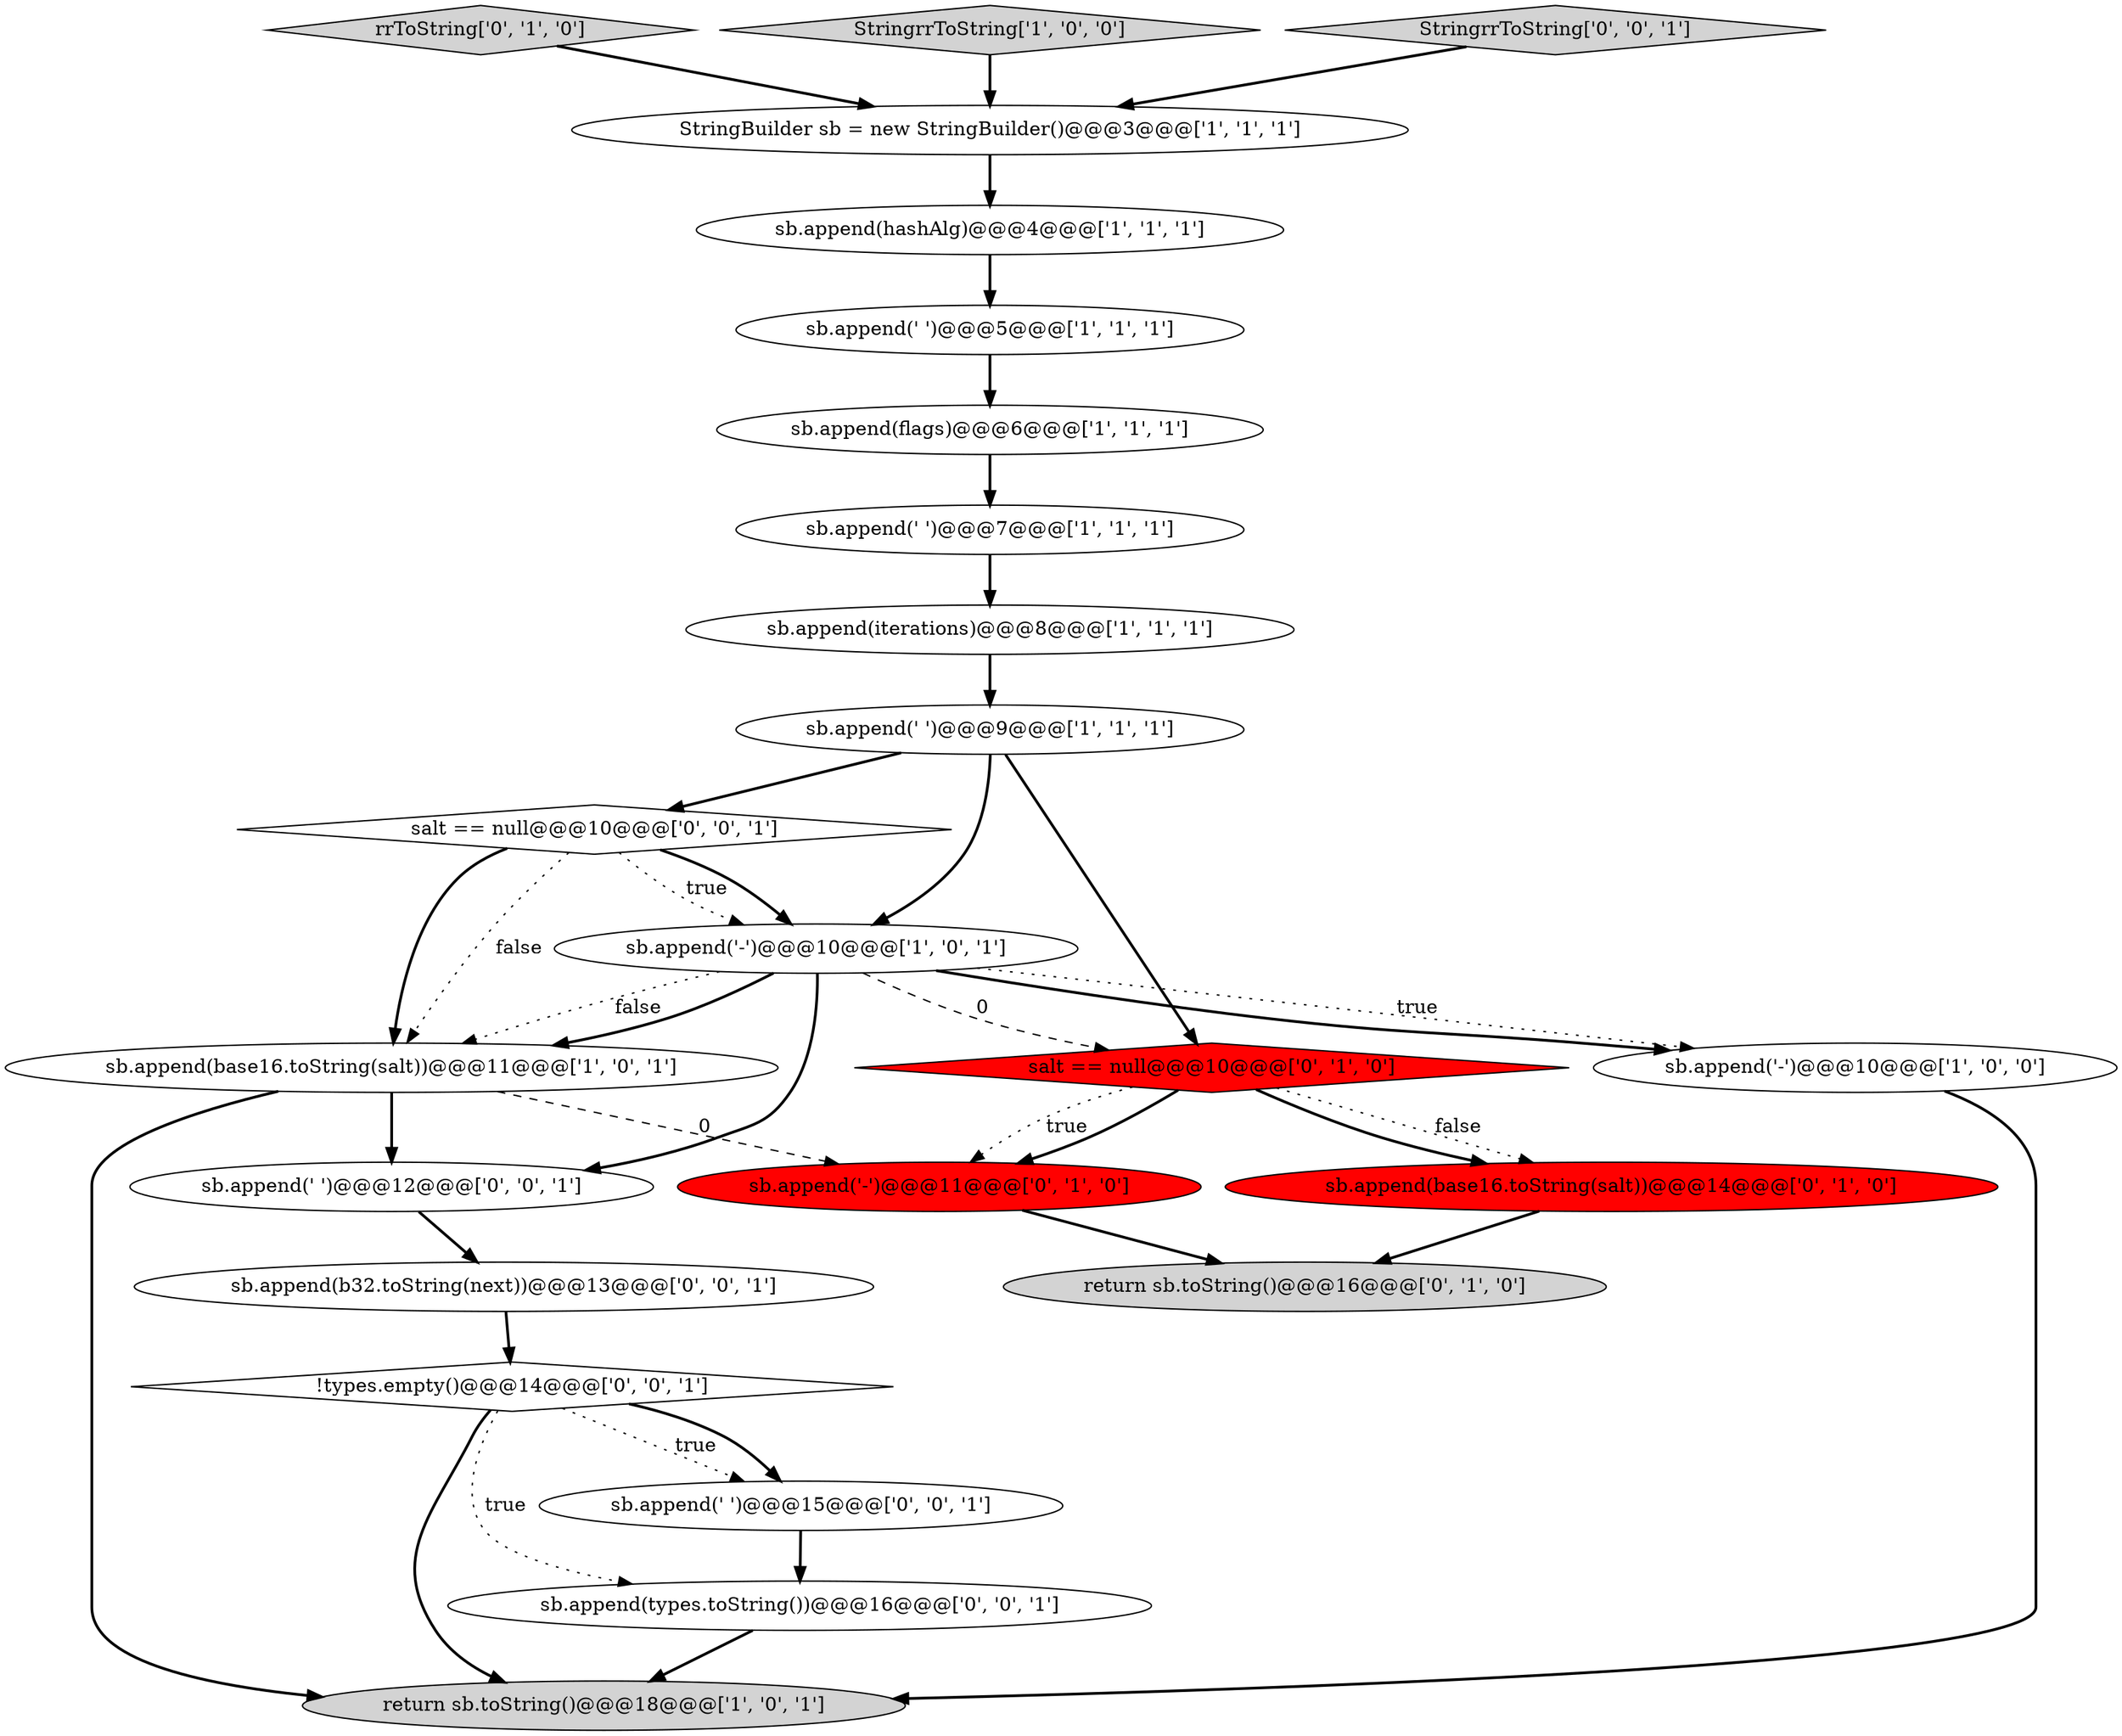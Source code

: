 digraph {
14 [style = filled, label = "sb.append(base16.toString(salt))@@@14@@@['0', '1', '0']", fillcolor = red, shape = ellipse image = "AAA1AAABBB2BBB"];
1 [style = filled, label = "return sb.toString()@@@18@@@['1', '0', '1']", fillcolor = lightgray, shape = ellipse image = "AAA0AAABBB1BBB"];
8 [style = filled, label = "sb.append(base16.toString(salt))@@@11@@@['1', '0', '1']", fillcolor = white, shape = ellipse image = "AAA0AAABBB1BBB"];
16 [style = filled, label = "rrToString['0', '1', '0']", fillcolor = lightgray, shape = diamond image = "AAA0AAABBB2BBB"];
0 [style = filled, label = "sb.append(' ')@@@5@@@['1', '1', '1']", fillcolor = white, shape = ellipse image = "AAA0AAABBB1BBB"];
2 [style = filled, label = "sb.append(iterations)@@@8@@@['1', '1', '1']", fillcolor = white, shape = ellipse image = "AAA0AAABBB1BBB"];
7 [style = filled, label = "sb.append(flags)@@@6@@@['1', '1', '1']", fillcolor = white, shape = ellipse image = "AAA0AAABBB1BBB"];
20 [style = filled, label = "sb.append(' ')@@@12@@@['0', '0', '1']", fillcolor = white, shape = ellipse image = "AAA0AAABBB3BBB"];
5 [style = filled, label = "sb.append(hashAlg)@@@4@@@['1', '1', '1']", fillcolor = white, shape = ellipse image = "AAA0AAABBB1BBB"];
17 [style = filled, label = "salt == null@@@10@@@['0', '0', '1']", fillcolor = white, shape = diamond image = "AAA0AAABBB3BBB"];
11 [style = filled, label = "sb.append('-')@@@10@@@['1', '0', '1']", fillcolor = white, shape = ellipse image = "AAA0AAABBB1BBB"];
4 [style = filled, label = "StringrrToString['1', '0', '0']", fillcolor = lightgray, shape = diamond image = "AAA0AAABBB1BBB"];
23 [style = filled, label = "StringrrToString['0', '0', '1']", fillcolor = lightgray, shape = diamond image = "AAA0AAABBB3BBB"];
12 [style = filled, label = "sb.append('-')@@@11@@@['0', '1', '0']", fillcolor = red, shape = ellipse image = "AAA1AAABBB2BBB"];
6 [style = filled, label = "StringBuilder sb = new StringBuilder()@@@3@@@['1', '1', '1']", fillcolor = white, shape = ellipse image = "AAA0AAABBB1BBB"];
13 [style = filled, label = "salt == null@@@10@@@['0', '1', '0']", fillcolor = red, shape = diamond image = "AAA1AAABBB2BBB"];
10 [style = filled, label = "sb.append('-')@@@10@@@['1', '0', '0']", fillcolor = white, shape = ellipse image = "AAA0AAABBB1BBB"];
3 [style = filled, label = "sb.append(' ')@@@7@@@['1', '1', '1']", fillcolor = white, shape = ellipse image = "AAA0AAABBB1BBB"];
21 [style = filled, label = "sb.append(' ')@@@15@@@['0', '0', '1']", fillcolor = white, shape = ellipse image = "AAA0AAABBB3BBB"];
15 [style = filled, label = "return sb.toString()@@@16@@@['0', '1', '0']", fillcolor = lightgray, shape = ellipse image = "AAA0AAABBB2BBB"];
18 [style = filled, label = "sb.append(types.toString())@@@16@@@['0', '0', '1']", fillcolor = white, shape = ellipse image = "AAA0AAABBB3BBB"];
9 [style = filled, label = "sb.append(' ')@@@9@@@['1', '1', '1']", fillcolor = white, shape = ellipse image = "AAA0AAABBB1BBB"];
22 [style = filled, label = "sb.append(b32.toString(next))@@@13@@@['0', '0', '1']", fillcolor = white, shape = ellipse image = "AAA0AAABBB3BBB"];
19 [style = filled, label = "!types.empty()@@@14@@@['0', '0', '1']", fillcolor = white, shape = diamond image = "AAA0AAABBB3BBB"];
17->8 [style = bold, label=""];
11->20 [style = bold, label=""];
9->11 [style = bold, label=""];
22->19 [style = bold, label=""];
13->12 [style = dotted, label="true"];
4->6 [style = bold, label=""];
11->10 [style = dotted, label="true"];
16->6 [style = bold, label=""];
13->14 [style = dotted, label="false"];
12->15 [style = bold, label=""];
19->18 [style = dotted, label="true"];
17->11 [style = dotted, label="true"];
9->17 [style = bold, label=""];
8->12 [style = dashed, label="0"];
19->21 [style = dotted, label="true"];
2->9 [style = bold, label=""];
21->18 [style = bold, label=""];
7->3 [style = bold, label=""];
20->22 [style = bold, label=""];
0->7 [style = bold, label=""];
8->1 [style = bold, label=""];
17->8 [style = dotted, label="false"];
6->5 [style = bold, label=""];
19->1 [style = bold, label=""];
11->13 [style = dashed, label="0"];
13->12 [style = bold, label=""];
8->20 [style = bold, label=""];
3->2 [style = bold, label=""];
5->0 [style = bold, label=""];
18->1 [style = bold, label=""];
11->10 [style = bold, label=""];
23->6 [style = bold, label=""];
11->8 [style = bold, label=""];
14->15 [style = bold, label=""];
11->8 [style = dotted, label="false"];
10->1 [style = bold, label=""];
13->14 [style = bold, label=""];
9->13 [style = bold, label=""];
17->11 [style = bold, label=""];
19->21 [style = bold, label=""];
}

